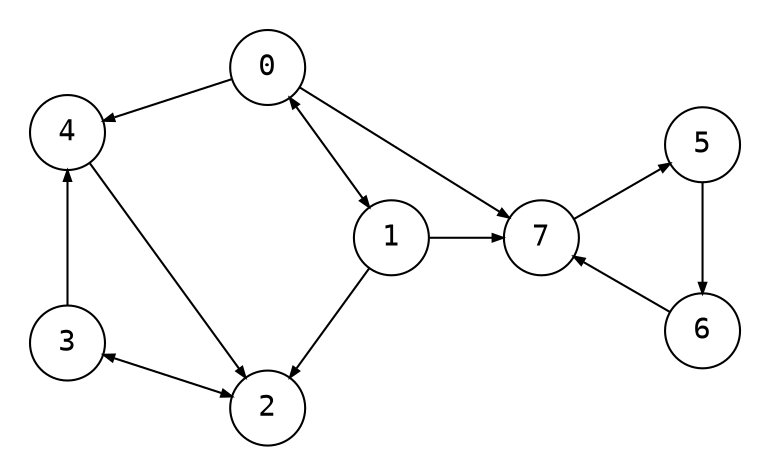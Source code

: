 digraph {
    node [shape=circle, fontname="monospace"];
    edge [arrowsize=0.5, fontname="monospace"];
    layout=circo;
    pad=0.2;

    0 [label="0"];
    1 [label="1"];
    2 [label="2"];
    3 [label="3"];
    4 [label="4"];
    5 [label="5"];
    6 [label="6"];
    7 [label="7"];

    0 -> 1 [dir=both];
    0 -> {4, 7};
    1 -> {2, 7};
    2 -> 3 [dir=both];
    3 -> {4};
    4 -> {2};
    5 -> {6};
    6 -> {7};
    7 -> {5};
}